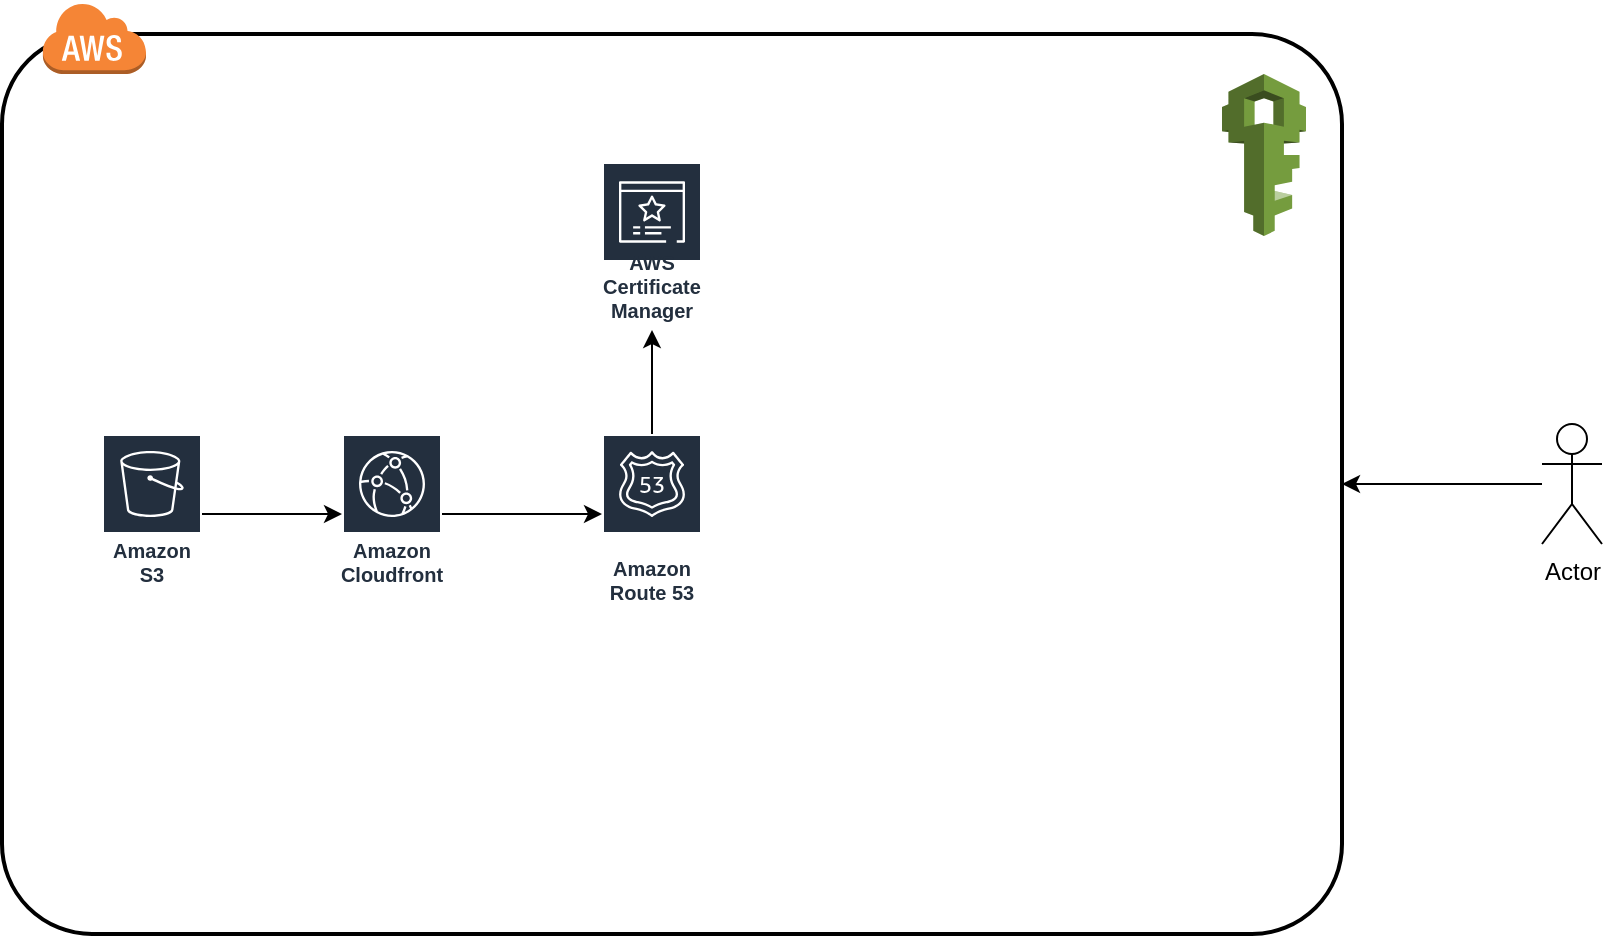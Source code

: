 <mxfile version="23.1.6" type="device">
  <diagram name="Page-1" id="BB8ORXOdJSrkjL7iMyiM">
    <mxGraphModel dx="1743" dy="509" grid="1" gridSize="10" guides="1" tooltips="1" connect="1" arrows="1" fold="1" page="1" pageScale="1" pageWidth="850" pageHeight="1100" math="0" shadow="0">
      <root>
        <mxCell id="0" />
        <mxCell id="1" parent="0" />
        <mxCell id="KiaLSPO8NzXiRFpHlgbl-7" value="" style="rounded=1;arcSize=10;dashed=0;fillColor=none;gradientColor=none;strokeWidth=2;" vertex="1" parent="1">
          <mxGeometry x="-60" y="76" width="670" height="450" as="geometry" />
        </mxCell>
        <mxCell id="KiaLSPO8NzXiRFpHlgbl-14" value="" style="edgeStyle=orthogonalEdgeStyle;rounded=0;orthogonalLoop=1;jettySize=auto;html=1;" edge="1" parent="1" source="KiaLSPO8NzXiRFpHlgbl-2" target="KiaLSPO8NzXiRFpHlgbl-4">
          <mxGeometry relative="1" as="geometry" />
        </mxCell>
        <mxCell id="KiaLSPO8NzXiRFpHlgbl-2" value="Amazon S3" style="sketch=0;outlineConnect=0;fontColor=#232F3E;gradientColor=none;strokeColor=#ffffff;fillColor=#232F3E;dashed=0;verticalLabelPosition=middle;verticalAlign=bottom;align=center;html=1;whiteSpace=wrap;fontSize=10;fontStyle=1;spacing=3;shape=mxgraph.aws4.productIcon;prIcon=mxgraph.aws4.s3;" vertex="1" parent="1">
          <mxGeometry x="-10" y="276" width="50" height="80" as="geometry" />
        </mxCell>
        <mxCell id="KiaLSPO8NzXiRFpHlgbl-3" value="AWS Certificate Manager" style="sketch=0;outlineConnect=0;fontColor=#232F3E;gradientColor=none;strokeColor=#ffffff;fillColor=#232F3E;dashed=0;verticalLabelPosition=middle;verticalAlign=bottom;align=center;html=1;whiteSpace=wrap;fontSize=10;fontStyle=1;spacing=3;shape=mxgraph.aws4.productIcon;prIcon=mxgraph.aws4.certificate_manager_3;" vertex="1" parent="1">
          <mxGeometry x="240" y="140" width="50" height="84" as="geometry" />
        </mxCell>
        <mxCell id="KiaLSPO8NzXiRFpHlgbl-15" value="" style="edgeStyle=orthogonalEdgeStyle;rounded=0;orthogonalLoop=1;jettySize=auto;html=1;" edge="1" parent="1" source="KiaLSPO8NzXiRFpHlgbl-4" target="KiaLSPO8NzXiRFpHlgbl-5">
          <mxGeometry relative="1" as="geometry">
            <Array as="points">
              <mxPoint x="220" y="316" />
              <mxPoint x="220" y="316" />
            </Array>
          </mxGeometry>
        </mxCell>
        <mxCell id="KiaLSPO8NzXiRFpHlgbl-4" value="Amazon Cloudfront" style="sketch=0;outlineConnect=0;fontColor=#232F3E;gradientColor=none;strokeColor=#ffffff;fillColor=#232F3E;dashed=0;verticalLabelPosition=middle;verticalAlign=bottom;align=center;html=1;whiteSpace=wrap;fontSize=10;fontStyle=1;spacing=3;shape=mxgraph.aws4.productIcon;prIcon=mxgraph.aws4.cloudfront;" vertex="1" parent="1">
          <mxGeometry x="110" y="276" width="50" height="80" as="geometry" />
        </mxCell>
        <mxCell id="KiaLSPO8NzXiRFpHlgbl-16" value="" style="edgeStyle=orthogonalEdgeStyle;rounded=0;orthogonalLoop=1;jettySize=auto;html=1;" edge="1" parent="1" source="KiaLSPO8NzXiRFpHlgbl-5" target="KiaLSPO8NzXiRFpHlgbl-3">
          <mxGeometry relative="1" as="geometry" />
        </mxCell>
        <mxCell id="KiaLSPO8NzXiRFpHlgbl-5" value="Amazon Route 53" style="sketch=0;outlineConnect=0;fontColor=#232F3E;gradientColor=none;strokeColor=#ffffff;fillColor=#232F3E;dashed=0;verticalLabelPosition=middle;verticalAlign=bottom;align=center;html=1;whiteSpace=wrap;fontSize=10;fontStyle=1;spacing=3;shape=mxgraph.aws4.productIcon;prIcon=mxgraph.aws4.route_53;" vertex="1" parent="1">
          <mxGeometry x="240" y="276" width="50" height="89" as="geometry" />
        </mxCell>
        <mxCell id="KiaLSPO8NzXiRFpHlgbl-6" value="" style="outlineConnect=0;dashed=0;verticalLabelPosition=bottom;verticalAlign=top;align=center;html=1;shape=mxgraph.aws3.iam;fillColor=#759C3E;gradientColor=none;" vertex="1" parent="1">
          <mxGeometry x="550" y="96" width="42" height="81" as="geometry" />
        </mxCell>
        <mxCell id="KiaLSPO8NzXiRFpHlgbl-8" value="" style="dashed=0;html=1;shape=mxgraph.aws3.cloud;fillColor=#F58536;gradientColor=none;dashed=0;" vertex="1" parent="1">
          <mxGeometry x="-40" y="60" width="52" height="36" as="geometry" />
        </mxCell>
        <mxCell id="KiaLSPO8NzXiRFpHlgbl-13" value="" style="edgeStyle=orthogonalEdgeStyle;rounded=0;orthogonalLoop=1;jettySize=auto;html=1;" edge="1" parent="1" source="KiaLSPO8NzXiRFpHlgbl-12" target="KiaLSPO8NzXiRFpHlgbl-7">
          <mxGeometry relative="1" as="geometry" />
        </mxCell>
        <mxCell id="KiaLSPO8NzXiRFpHlgbl-12" value="Actor" style="shape=umlActor;verticalLabelPosition=bottom;verticalAlign=top;html=1;outlineConnect=0;" vertex="1" parent="1">
          <mxGeometry x="710" y="271" width="30" height="60" as="geometry" />
        </mxCell>
      </root>
    </mxGraphModel>
  </diagram>
</mxfile>
